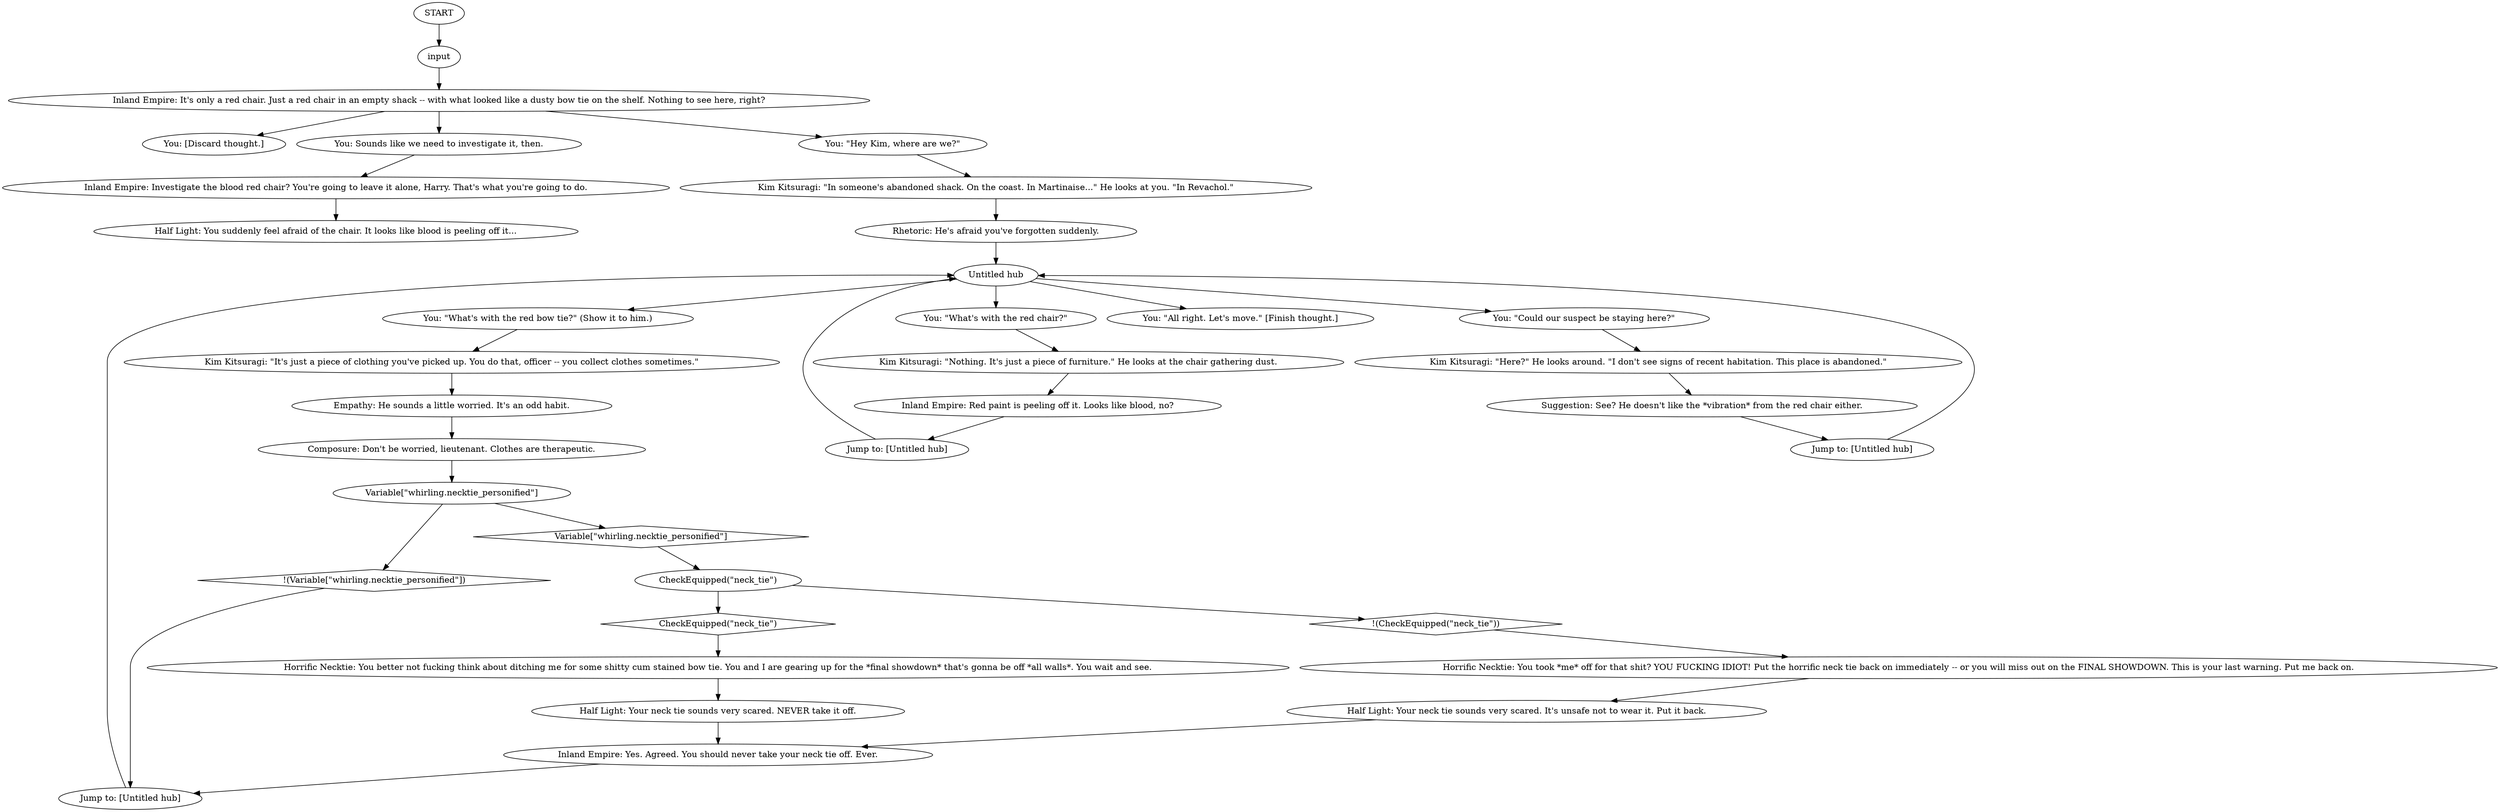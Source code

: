 # COAST ORB / redchairconvo
# The Red Chair Dialogue with Inland Empire.
# ==================================================
digraph G {
	  0 [label="START"];
	  1 [label="input"];
	  2 [label="Inland Empire: It's only a red chair. Just a red chair in an empty shack -- with what looked like a dusty bow tie on the shelf. Nothing to see here, right?"];
	  3 [label="CheckEquipped(\"neck_tie\")"];
	  4 [label="CheckEquipped(\"neck_tie\")", shape=diamond];
	  5 [label="!(CheckEquipped(\"neck_tie\"))", shape=diamond];
	  6 [label="Jump to: [Untitled hub]"];
	  7 [label="Half Light: Your neck tie sounds very scared. NEVER take it off."];
	  8 [label="Half Light: You suddenly feel afraid of the chair. It looks like blood is peeling off it..."];
	  9 [label="Variable[\"whirling.necktie_personified\"]"];
	  10 [label="Variable[\"whirling.necktie_personified\"]", shape=diamond];
	  11 [label="!(Variable[\"whirling.necktie_personified\"])", shape=diamond];
	  12 [label="You: \"What's with the red chair?\""];
	  13 [label="You: [Discard thought.]"];
	  14 [label="Inland Empire: Yes. Agreed. You should never take your neck tie off. Ever."];
	  15 [label="Inland Empire: Red paint is peeling off it. Looks like blood, no?"];
	  16 [label="You: Sounds like we need to investigate it, then."];
	  17 [label="Kim Kitsuragi: \"In someone's abandoned shack. On the coast. In Martinaise...\" He looks at you. \"In Revachol.\""];
	  18 [label="Untitled hub"];
	  19 [label="You: \"Hey Kim, where are we?\""];
	  20 [label="You: \"What's with the red bow tie?\" (Show it to him.)"];
	  21 [label="Jump to: [Untitled hub]"];
	  22 [label="You: \"Could our suspect be staying here?\""];
	  23 [label="Empathy: He sounds a little worried. It's an odd habit."];
	  24 [label="Jump to: [Untitled hub]"];
	  25 [label="Kim Kitsuragi: \"Here?\" He looks around. \"I don't see signs of recent habitation. This place is abandoned.\""];
	  26 [label="Composure: Don't be worried, lieutenant. Clothes are therapeutic."];
	  27 [label="Rhetoric: He's afraid you've forgotten suddenly."];
	  28 [label="Half Light: Your neck tie sounds very scared. It's unsafe not to wear it. Put it back."];
	  29 [label="Suggestion: See? He doesn't like the *vibration* from the red chair either."];
	  30 [label="Kim Kitsuragi: \"Nothing. It's just a piece of furniture.\" He looks at the chair gathering dust."];
	  31 [label="You: \"All right. Let's move.\" [Finish thought.]"];
	  32 [label="Inland Empire: Investigate the blood red chair? You're going to leave it alone, Harry. That's what you're going to do."];
	  34 [label="Kim Kitsuragi: \"It's just a piece of clothing you've picked up. You do that, officer -- you collect clothes sometimes.\""];
	  35 [label="Horrific Necktie: You better not fucking think about ditching me for some shitty cum stained bow tie. You and I are gearing up for the *final showdown* that's gonna be off *all walls*. You wait and see."];
	  36 [label="Horrific Necktie: You took *me* off for that shit? YOU FUCKING IDIOT! Put the horrific neck tie back on immediately -- or you will miss out on the FINAL SHOWDOWN. This is your last warning. Put me back on."];
	  0 -> 1
	  1 -> 2
	  2 -> 16
	  2 -> 19
	  2 -> 13
	  3 -> 4
	  3 -> 5
	  4 -> 35
	  5 -> 36
	  6 -> 18
	  7 -> 14
	  9 -> 10
	  9 -> 11
	  10 -> 3
	  11 -> 6
	  12 -> 30
	  14 -> 6
	  15 -> 21
	  16 -> 32
	  17 -> 27
	  18 -> 12
	  18 -> 20
	  18 -> 22
	  18 -> 31
	  19 -> 17
	  20 -> 34
	  21 -> 18
	  22 -> 25
	  23 -> 26
	  24 -> 18
	  25 -> 29
	  26 -> 9
	  27 -> 18
	  28 -> 14
	  29 -> 24
	  30 -> 15
	  32 -> 8
	  34 -> 23
	  35 -> 7
	  36 -> 28
}

